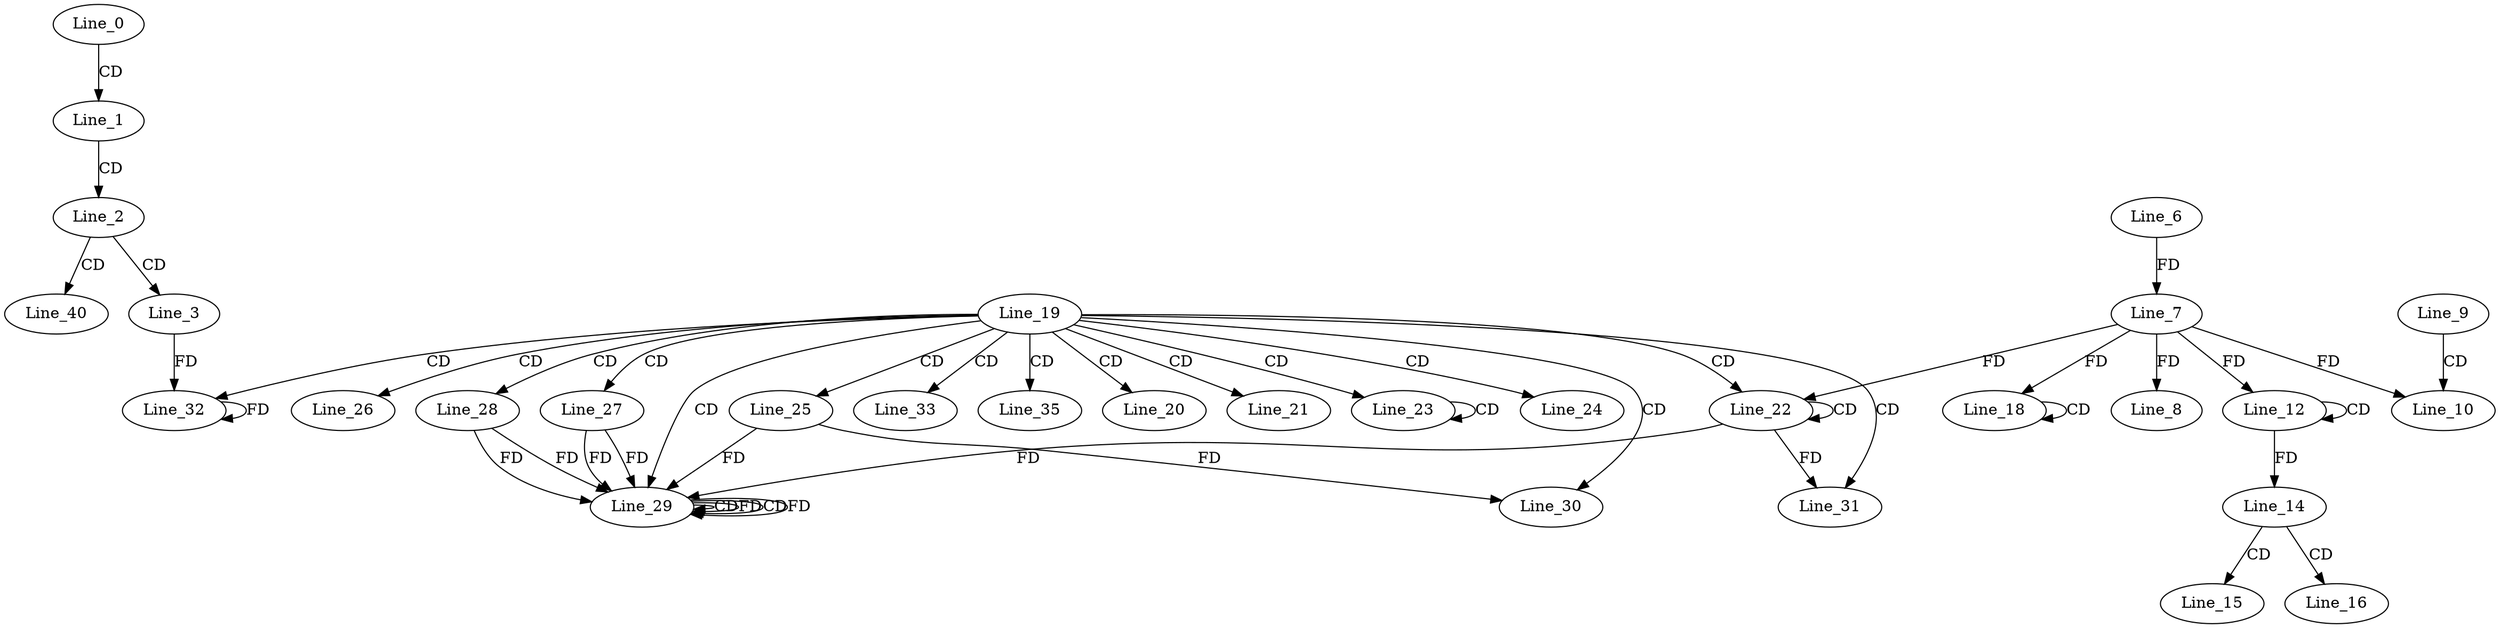 digraph G {
  Line_0;
  Line_1;
  Line_2;
  Line_3;
  Line_6;
  Line_7;
  Line_7;
  Line_8;
  Line_9;
  Line_10;
  Line_12;
  Line_12;
  Line_14;
  Line_15;
  Line_16;
  Line_18;
  Line_18;
  Line_19;
  Line_20;
  Line_21;
  Line_22;
  Line_22;
  Line_23;
  Line_23;
  Line_24;
  Line_25;
  Line_26;
  Line_27;
  Line_28;
  Line_29;
  Line_29;
  Line_29;
  Line_29;
  Line_30;
  Line_31;
  Line_32;
  Line_33;
  Line_35;
  Line_40;
  Line_0 -> Line_1 [ label="CD" ];
  Line_1 -> Line_2 [ label="CD" ];
  Line_2 -> Line_3 [ label="CD" ];
  Line_6 -> Line_7 [ label="FD" ];
  Line_7 -> Line_8 [ label="FD" ];
  Line_9 -> Line_10 [ label="CD" ];
  Line_7 -> Line_10 [ label="FD" ];
  Line_12 -> Line_12 [ label="CD" ];
  Line_7 -> Line_12 [ label="FD" ];
  Line_12 -> Line_14 [ label="FD" ];
  Line_14 -> Line_15 [ label="CD" ];
  Line_14 -> Line_16 [ label="CD" ];
  Line_18 -> Line_18 [ label="CD" ];
  Line_7 -> Line_18 [ label="FD" ];
  Line_19 -> Line_20 [ label="CD" ];
  Line_19 -> Line_21 [ label="CD" ];
  Line_19 -> Line_22 [ label="CD" ];
  Line_22 -> Line_22 [ label="CD" ];
  Line_7 -> Line_22 [ label="FD" ];
  Line_19 -> Line_23 [ label="CD" ];
  Line_23 -> Line_23 [ label="CD" ];
  Line_19 -> Line_24 [ label="CD" ];
  Line_19 -> Line_25 [ label="CD" ];
  Line_19 -> Line_26 [ label="CD" ];
  Line_19 -> Line_27 [ label="CD" ];
  Line_19 -> Line_28 [ label="CD" ];
  Line_19 -> Line_29 [ label="CD" ];
  Line_29 -> Line_29 [ label="CD" ];
  Line_29 -> Line_29 [ label="FD" ];
  Line_28 -> Line_29 [ label="FD" ];
  Line_22 -> Line_29 [ label="FD" ];
  Line_27 -> Line_29 [ label="FD" ];
  Line_29 -> Line_29 [ label="CD" ];
  Line_25 -> Line_29 [ label="FD" ];
  Line_27 -> Line_29 [ label="FD" ];
  Line_29 -> Line_29 [ label="FD" ];
  Line_28 -> Line_29 [ label="FD" ];
  Line_19 -> Line_30 [ label="CD" ];
  Line_25 -> Line_30 [ label="FD" ];
  Line_19 -> Line_31 [ label="CD" ];
  Line_22 -> Line_31 [ label="FD" ];
  Line_19 -> Line_32 [ label="CD" ];
  Line_3 -> Line_32 [ label="FD" ];
  Line_32 -> Line_32 [ label="FD" ];
  Line_19 -> Line_33 [ label="CD" ];
  Line_19 -> Line_35 [ label="CD" ];
  Line_2 -> Line_40 [ label="CD" ];
}
